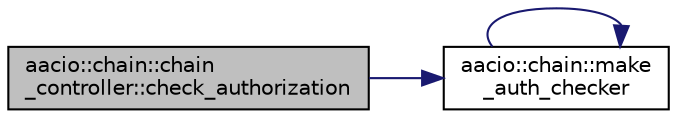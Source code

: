 digraph "aacio::chain::chain_controller::check_authorization"
{
  edge [fontname="Helvetica",fontsize="10",labelfontname="Helvetica",labelfontsize="10"];
  node [fontname="Helvetica",fontsize="10",shape=record];
  rankdir="LR";
  Node8 [label="aacio::chain::chain\l_controller::check_authorization",height=0.2,width=0.4,color="black", fillcolor="grey75", style="filled", fontcolor="black"];
  Node8 -> Node9 [color="midnightblue",fontsize="10",style="solid"];
  Node9 [label="aacio::chain::make\l_auth_checker",height=0.2,width=0.4,color="black", fillcolor="white", style="filled",URL="$authority__checker_8hpp.html#aa1f1b647d3544065468ec4934289591d",tooltip="authority_checker "];
  Node9 -> Node9 [color="midnightblue",fontsize="10",style="solid"];
}

